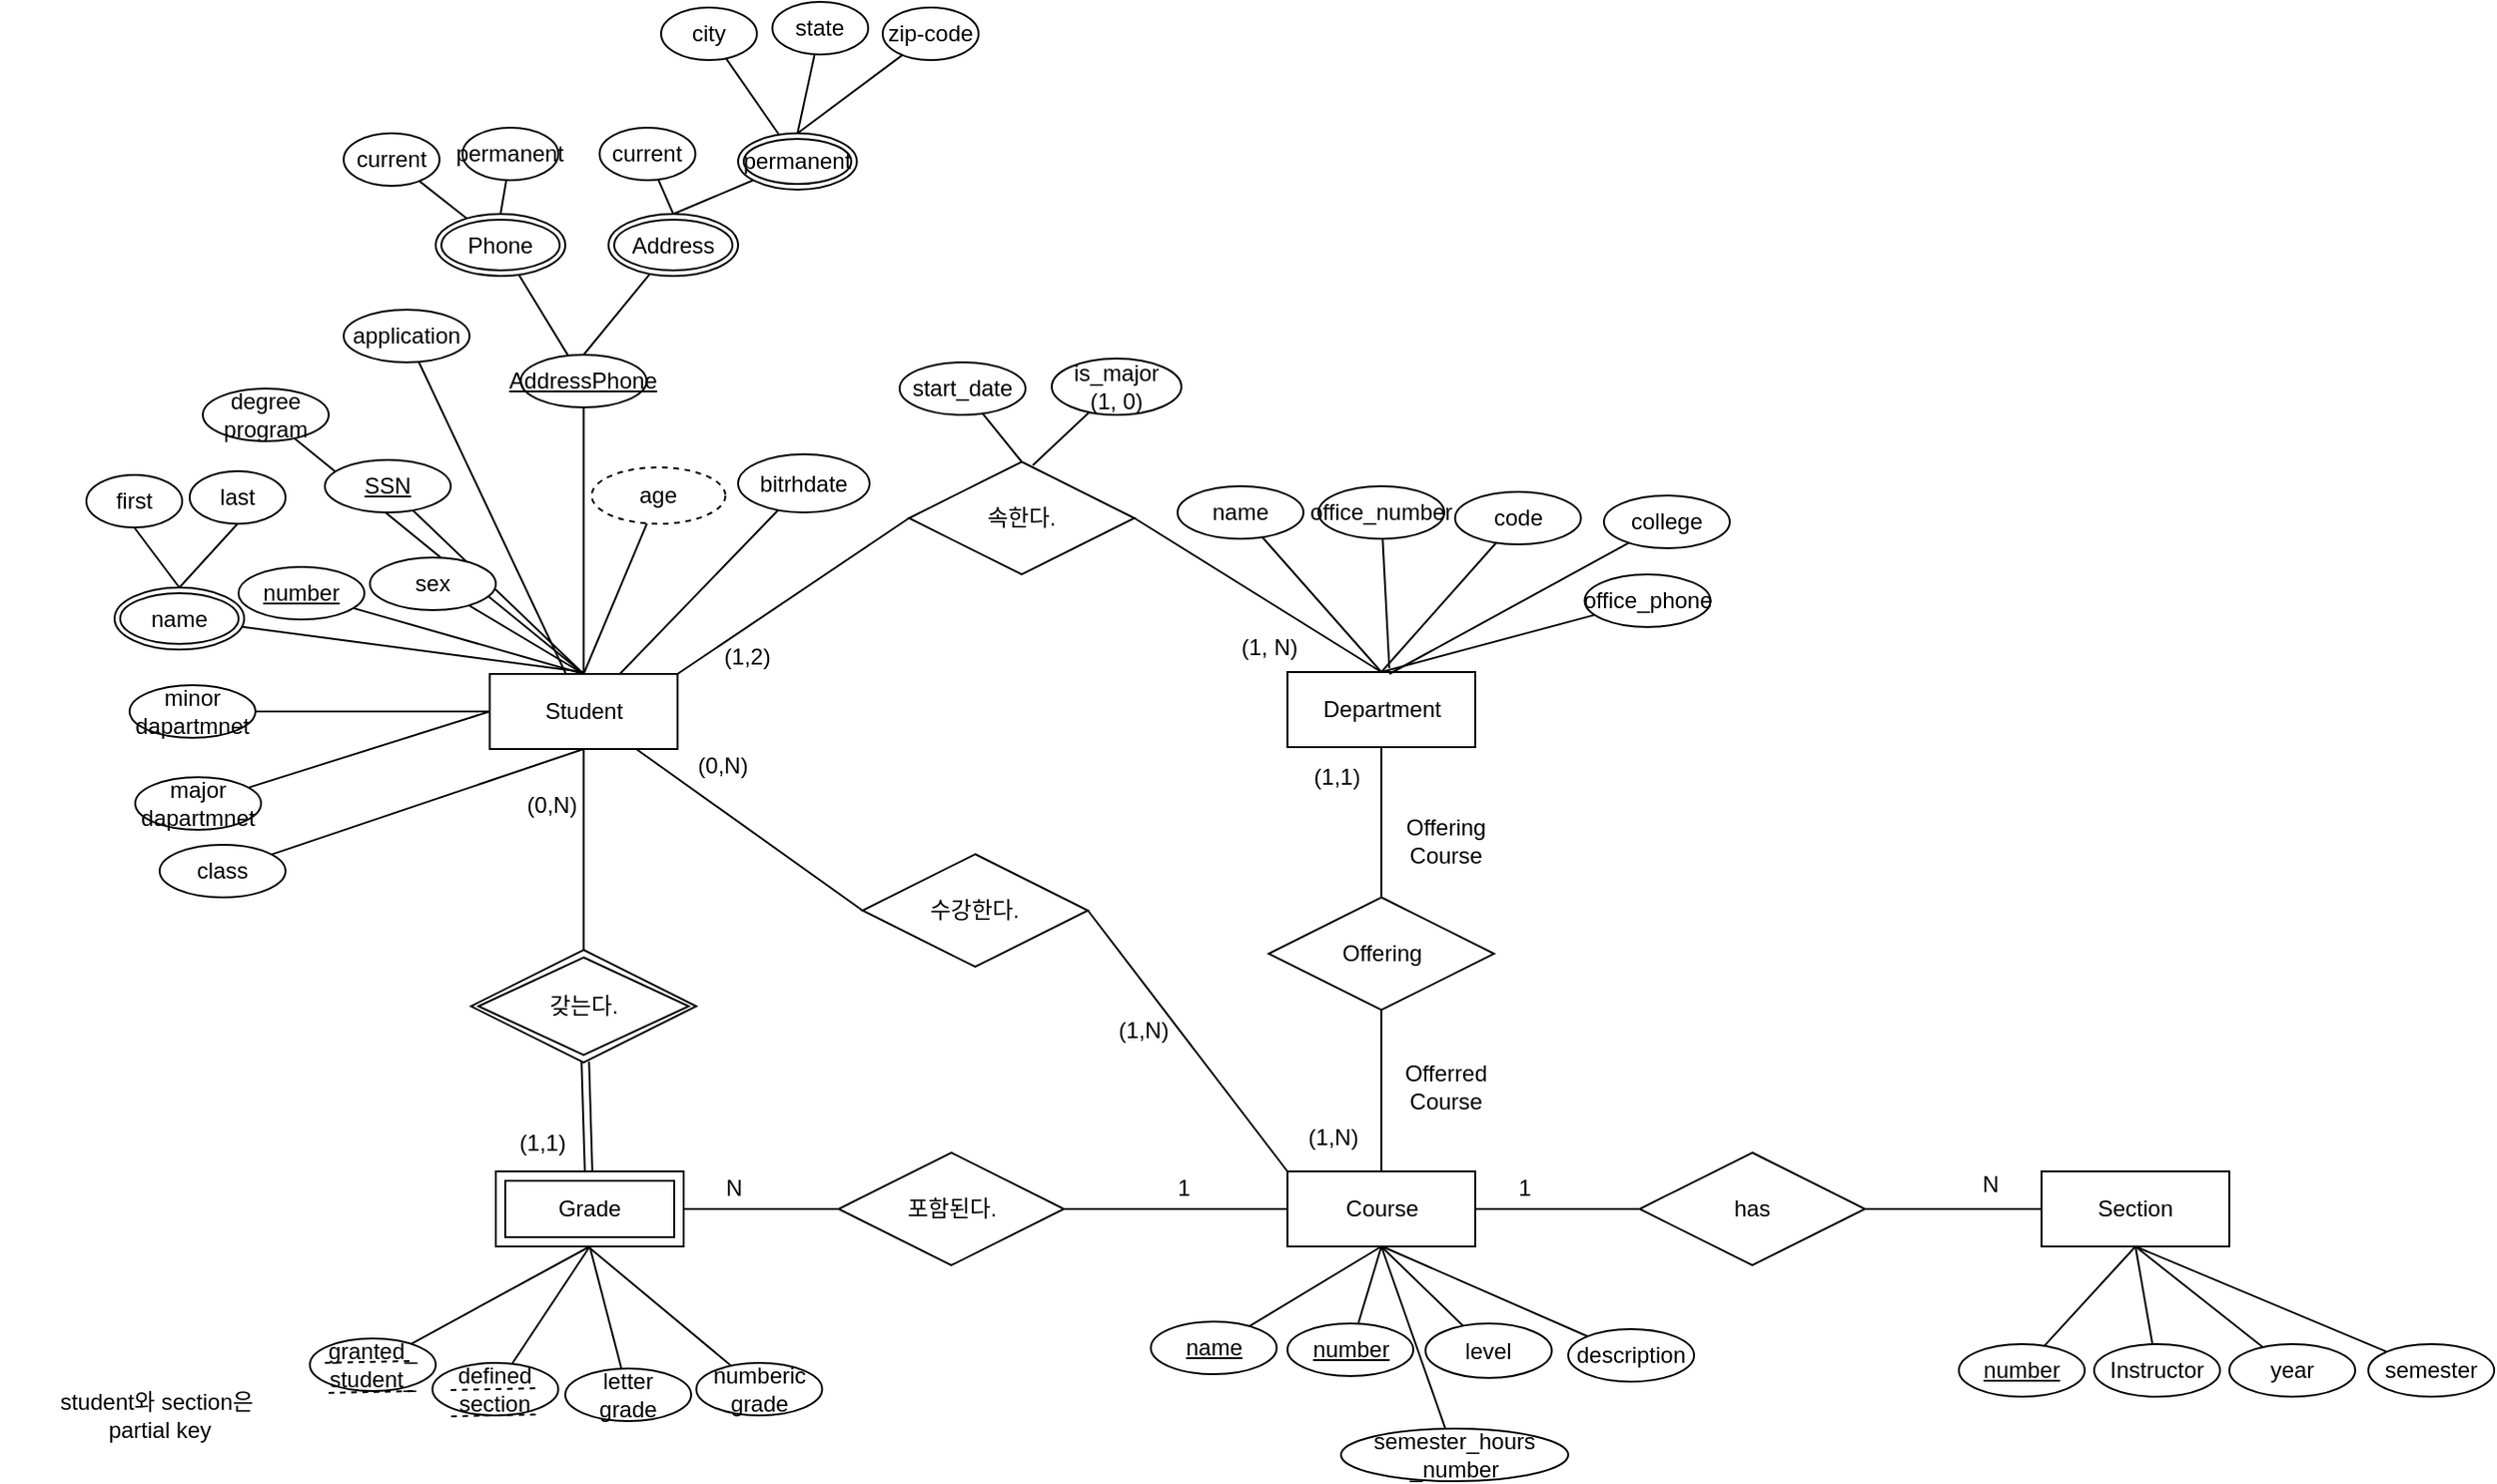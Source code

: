 <mxfile version="24.0.8" type="github">
  <diagram name="페이지-1" id="r6DfL3PB8OW9n6T8iQzD">
    <mxGraphModel dx="1034" dy="-1164" grid="0" gridSize="10" guides="1" tooltips="1" connect="1" arrows="1" fold="1" page="1" pageScale="1" pageWidth="1600" pageHeight="900" math="0" shadow="0">
      <root>
        <mxCell id="0" />
        <mxCell id="1" parent="0" />
        <mxCell id="EUwqJAAsOdJ6edNQOykV-88" value="application" style="ellipse;whiteSpace=wrap;html=1;align=center;" parent="1" vertex="1">
          <mxGeometry x="208" y="2046" width="67" height="28" as="geometry" />
        </mxCell>
        <mxCell id="P7TgxhgFr9sDiZiFOefg-29" style="edgeStyle=orthogonalEdgeStyle;rounded=0;orthogonalLoop=1;jettySize=auto;html=1;entryX=0;entryY=0.5;entryDx=0;entryDy=0;endArrow=none;endFill=0;" parent="1" source="EUwqJAAsOdJ6edNQOykV-24" target="P7TgxhgFr9sDiZiFOefg-27" edge="1">
          <mxGeometry relative="1" as="geometry" />
        </mxCell>
        <mxCell id="EUwqJAAsOdJ6edNQOykV-24" value="Course" style="whiteSpace=wrap;html=1;align=center;" parent="1" vertex="1">
          <mxGeometry x="710.5" y="2505" width="100" height="40" as="geometry" />
        </mxCell>
        <mxCell id="EUwqJAAsOdJ6edNQOykV-120" style="edgeStyle=orthogonalEdgeStyle;rounded=0;orthogonalLoop=1;jettySize=auto;html=1;endArrow=none;endFill=0;" parent="1" source="EUwqJAAsOdJ6edNQOykV-25" target="EUwqJAAsOdJ6edNQOykV-28" edge="1">
          <mxGeometry relative="1" as="geometry" />
        </mxCell>
        <mxCell id="EUwqJAAsOdJ6edNQOykV-25" value="Department" style="whiteSpace=wrap;html=1;align=center;" parent="1" vertex="1">
          <mxGeometry x="710.5" y="2239" width="100" height="40" as="geometry" />
        </mxCell>
        <mxCell id="EUwqJAAsOdJ6edNQOykV-34" style="rounded=0;orthogonalLoop=1;jettySize=auto;html=1;entryX=0;entryY=0.5;entryDx=0;entryDy=0;endArrow=none;endFill=0;exitX=1;exitY=0;exitDx=0;exitDy=0;" parent="1" source="EUwqJAAsOdJ6edNQOykV-26" target="EUwqJAAsOdJ6edNQOykV-27" edge="1">
          <mxGeometry relative="1" as="geometry" />
        </mxCell>
        <mxCell id="P7TgxhgFr9sDiZiFOefg-3" style="rounded=0;orthogonalLoop=1;jettySize=auto;html=1;entryX=0;entryY=0.5;entryDx=0;entryDy=0;endArrow=none;endFill=0;" parent="1" source="EUwqJAAsOdJ6edNQOykV-26" target="P7TgxhgFr9sDiZiFOefg-2" edge="1">
          <mxGeometry relative="1" as="geometry">
            <mxPoint x="505" y="2380" as="targetPoint" />
          </mxGeometry>
        </mxCell>
        <mxCell id="P7TgxhgFr9sDiZiFOefg-14" style="edgeStyle=orthogonalEdgeStyle;rounded=0;orthogonalLoop=1;jettySize=auto;html=1;endArrow=none;endFill=0;" parent="1" source="EUwqJAAsOdJ6edNQOykV-26" target="P7TgxhgFr9sDiZiFOefg-13" edge="1">
          <mxGeometry relative="1" as="geometry" />
        </mxCell>
        <mxCell id="EUwqJAAsOdJ6edNQOykV-26" value="Student" style="whiteSpace=wrap;html=1;align=center;" parent="1" vertex="1">
          <mxGeometry x="285.75" y="2240" width="100" height="40" as="geometry" />
        </mxCell>
        <mxCell id="EUwqJAAsOdJ6edNQOykV-104" style="rounded=0;orthogonalLoop=1;jettySize=auto;html=1;entryX=0.5;entryY=0;entryDx=0;entryDy=0;endArrow=none;endFill=0;exitX=1;exitY=0.5;exitDx=0;exitDy=0;" parent="1" source="EUwqJAAsOdJ6edNQOykV-27" target="EUwqJAAsOdJ6edNQOykV-25" edge="1">
          <mxGeometry relative="1" as="geometry" />
        </mxCell>
        <mxCell id="EUwqJAAsOdJ6edNQOykV-27" value="속한다." style="shape=rhombus;perimeter=rhombusPerimeter;whiteSpace=wrap;html=1;align=center;" parent="1" vertex="1">
          <mxGeometry x="509" y="2127" width="120" height="60" as="geometry" />
        </mxCell>
        <mxCell id="EUwqJAAsOdJ6edNQOykV-121" style="rounded=0;orthogonalLoop=1;jettySize=auto;html=1;endArrow=none;endFill=0;" parent="1" source="EUwqJAAsOdJ6edNQOykV-28" target="EUwqJAAsOdJ6edNQOykV-24" edge="1">
          <mxGeometry relative="1" as="geometry" />
        </mxCell>
        <mxCell id="EUwqJAAsOdJ6edNQOykV-28" value="Offering" style="shape=rhombus;perimeter=rhombusPerimeter;whiteSpace=wrap;html=1;align=center;" parent="1" vertex="1">
          <mxGeometry x="700.5" y="2359" width="120" height="60" as="geometry" />
        </mxCell>
        <mxCell id="EUwqJAAsOdJ6edNQOykV-51" style="rounded=0;orthogonalLoop=1;jettySize=auto;html=1;entryX=0.5;entryY=0;entryDx=0;entryDy=0;endArrow=none;endFill=0;" parent="1" source="EUwqJAAsOdJ6edNQOykV-37" target="EUwqJAAsOdJ6edNQOykV-26" edge="1">
          <mxGeometry relative="1" as="geometry" />
        </mxCell>
        <mxCell id="EUwqJAAsOdJ6edNQOykV-49" style="rounded=0;orthogonalLoop=1;jettySize=auto;html=1;endArrow=none;endFill=0;" parent="1" source="EUwqJAAsOdJ6edNQOykV-40" edge="1">
          <mxGeometry relative="1" as="geometry">
            <mxPoint x="335.75" y="2240" as="targetPoint" />
          </mxGeometry>
        </mxCell>
        <mxCell id="EUwqJAAsOdJ6edNQOykV-40" value="&lt;u&gt;number&lt;/u&gt;" style="ellipse;whiteSpace=wrap;html=1;align=center;" parent="1" vertex="1">
          <mxGeometry x="152" y="2183" width="67" height="28" as="geometry" />
        </mxCell>
        <mxCell id="EUwqJAAsOdJ6edNQOykV-45" style="rounded=0;orthogonalLoop=1;jettySize=auto;html=1;entryX=0.5;entryY=1;entryDx=0;entryDy=0;startArrow=none;startFill=0;endArrow=none;endFill=0;exitX=0.5;exitY=0;exitDx=0;exitDy=0;" parent="1" source="EUwqJAAsOdJ6edNQOykV-48" target="EUwqJAAsOdJ6edNQOykV-42" edge="1">
          <mxGeometry relative="1" as="geometry">
            <mxPoint x="123.5" y="2169" as="sourcePoint" />
          </mxGeometry>
        </mxCell>
        <mxCell id="EUwqJAAsOdJ6edNQOykV-47" style="rounded=0;orthogonalLoop=1;jettySize=auto;html=1;entryX=0.5;entryY=1;entryDx=0;entryDy=0;endArrow=none;endFill=0;exitX=0.5;exitY=0;exitDx=0;exitDy=0;" parent="1" source="EUwqJAAsOdJ6edNQOykV-48" target="EUwqJAAsOdJ6edNQOykV-43" edge="1">
          <mxGeometry relative="1" as="geometry">
            <mxPoint x="187.293" y="2176.41" as="sourcePoint" />
          </mxGeometry>
        </mxCell>
        <mxCell id="EUwqJAAsOdJ6edNQOykV-42" value="first" style="ellipse;whiteSpace=wrap;html=1;align=center;" parent="1" vertex="1">
          <mxGeometry x="71" y="2134" width="51" height="28" as="geometry" />
        </mxCell>
        <mxCell id="EUwqJAAsOdJ6edNQOykV-43" value="last" style="ellipse;whiteSpace=wrap;html=1;align=center;" parent="1" vertex="1">
          <mxGeometry x="126" y="2132" width="51" height="28" as="geometry" />
        </mxCell>
        <mxCell id="EUwqJAAsOdJ6edNQOykV-50" style="rounded=0;orthogonalLoop=1;jettySize=auto;html=1;endArrow=none;endFill=0;" parent="1" source="EUwqJAAsOdJ6edNQOykV-48" edge="1">
          <mxGeometry relative="1" as="geometry">
            <mxPoint x="335.75" y="2239" as="targetPoint" />
          </mxGeometry>
        </mxCell>
        <mxCell id="EUwqJAAsOdJ6edNQOykV-48" value="name" style="ellipse;shape=doubleEllipse;margin=3;whiteSpace=wrap;html=1;align=center;" parent="1" vertex="1">
          <mxGeometry x="86" y="2194" width="69" height="33" as="geometry" />
        </mxCell>
        <mxCell id="EUwqJAAsOdJ6edNQOykV-61" style="rounded=0;orthogonalLoop=1;jettySize=auto;html=1;endArrow=none;endFill=0;" parent="1" source="EUwqJAAsOdJ6edNQOykV-53" target="EUwqJAAsOdJ6edNQOykV-60" edge="1">
          <mxGeometry relative="1" as="geometry" />
        </mxCell>
        <mxCell id="EUwqJAAsOdJ6edNQOykV-53" value="Phone" style="ellipse;shape=doubleEllipse;margin=3;whiteSpace=wrap;html=1;align=center;" parent="1" vertex="1">
          <mxGeometry x="257" y="1995" width="69" height="33" as="geometry" />
        </mxCell>
        <mxCell id="EUwqJAAsOdJ6edNQOykV-62" style="rounded=0;orthogonalLoop=1;jettySize=auto;html=1;entryX=0.5;entryY=0;entryDx=0;entryDy=0;endArrow=none;endFill=0;" parent="1" source="EUwqJAAsOdJ6edNQOykV-54" target="EUwqJAAsOdJ6edNQOykV-60" edge="1">
          <mxGeometry relative="1" as="geometry" />
        </mxCell>
        <mxCell id="EUwqJAAsOdJ6edNQOykV-54" value="Address" style="ellipse;shape=doubleEllipse;margin=3;whiteSpace=wrap;html=1;align=center;" parent="1" vertex="1">
          <mxGeometry x="349" y="1995" width="69" height="33" as="geometry" />
        </mxCell>
        <mxCell id="EUwqJAAsOdJ6edNQOykV-59" style="rounded=0;orthogonalLoop=1;jettySize=auto;html=1;entryX=0.5;entryY=0;entryDx=0;entryDy=0;endArrow=none;endFill=0;" parent="1" source="EUwqJAAsOdJ6edNQOykV-56" target="EUwqJAAsOdJ6edNQOykV-53" edge="1">
          <mxGeometry relative="1" as="geometry" />
        </mxCell>
        <mxCell id="EUwqJAAsOdJ6edNQOykV-56" value="permanent" style="ellipse;whiteSpace=wrap;html=1;align=center;" parent="1" vertex="1">
          <mxGeometry x="271.25" y="1949" width="51" height="28" as="geometry" />
        </mxCell>
        <mxCell id="EUwqJAAsOdJ6edNQOykV-58" style="rounded=0;orthogonalLoop=1;jettySize=auto;html=1;endArrow=none;endFill=0;" parent="1" source="EUwqJAAsOdJ6edNQOykV-57" target="EUwqJAAsOdJ6edNQOykV-53" edge="1">
          <mxGeometry relative="1" as="geometry" />
        </mxCell>
        <mxCell id="EUwqJAAsOdJ6edNQOykV-57" value="current" style="ellipse;whiteSpace=wrap;html=1;align=center;" parent="1" vertex="1">
          <mxGeometry x="208" y="1952" width="51" height="28" as="geometry" />
        </mxCell>
        <mxCell id="EUwqJAAsOdJ6edNQOykV-76" style="rounded=0;orthogonalLoop=1;jettySize=auto;html=1;endArrow=none;endFill=0;" parent="1" source="EUwqJAAsOdJ6edNQOykV-60" target="EUwqJAAsOdJ6edNQOykV-26" edge="1">
          <mxGeometry relative="1" as="geometry" />
        </mxCell>
        <mxCell id="EUwqJAAsOdJ6edNQOykV-60" value="&lt;u&gt;AddressPhone&lt;/u&gt;" style="ellipse;whiteSpace=wrap;html=1;align=center;" parent="1" vertex="1">
          <mxGeometry x="302.25" y="2070" width="67" height="28" as="geometry" />
        </mxCell>
        <mxCell id="EUwqJAAsOdJ6edNQOykV-74" style="rounded=0;orthogonalLoop=1;jettySize=auto;html=1;entryX=0.5;entryY=0;entryDx=0;entryDy=0;endArrow=none;endFill=0;" parent="1" source="EUwqJAAsOdJ6edNQOykV-63" target="EUwqJAAsOdJ6edNQOykV-54" edge="1">
          <mxGeometry relative="1" as="geometry" />
        </mxCell>
        <mxCell id="EUwqJAAsOdJ6edNQOykV-63" value="current" style="ellipse;whiteSpace=wrap;html=1;align=center;" parent="1" vertex="1">
          <mxGeometry x="344.25" y="1949" width="51" height="28" as="geometry" />
        </mxCell>
        <mxCell id="EUwqJAAsOdJ6edNQOykV-75" style="rounded=0;orthogonalLoop=1;jettySize=auto;html=1;entryX=0.5;entryY=0;entryDx=0;entryDy=0;endArrow=none;endFill=0;" parent="1" source="EUwqJAAsOdJ6edNQOykV-65" target="EUwqJAAsOdJ6edNQOykV-54" edge="1">
          <mxGeometry relative="1" as="geometry" />
        </mxCell>
        <mxCell id="EUwqJAAsOdJ6edNQOykV-65" value="permanent" style="ellipse;shape=doubleEllipse;margin=3;whiteSpace=wrap;html=1;align=center;" parent="1" vertex="1">
          <mxGeometry x="418" y="1952" width="63.25" height="30" as="geometry" />
        </mxCell>
        <mxCell id="EUwqJAAsOdJ6edNQOykV-69" style="rounded=0;orthogonalLoop=1;jettySize=auto;html=1;endArrow=none;endFill=0;" parent="1" source="EUwqJAAsOdJ6edNQOykV-66" target="EUwqJAAsOdJ6edNQOykV-65" edge="1">
          <mxGeometry relative="1" as="geometry" />
        </mxCell>
        <mxCell id="EUwqJAAsOdJ6edNQOykV-66" value="city" style="ellipse;whiteSpace=wrap;html=1;align=center;" parent="1" vertex="1">
          <mxGeometry x="377" y="1885" width="51" height="28" as="geometry" />
        </mxCell>
        <mxCell id="EUwqJAAsOdJ6edNQOykV-72" style="rounded=0;orthogonalLoop=1;jettySize=auto;html=1;entryX=0.5;entryY=0;entryDx=0;entryDy=0;endArrow=none;endFill=0;" parent="1" source="EUwqJAAsOdJ6edNQOykV-67" target="EUwqJAAsOdJ6edNQOykV-65" edge="1">
          <mxGeometry relative="1" as="geometry" />
        </mxCell>
        <mxCell id="EUwqJAAsOdJ6edNQOykV-67" value="state" style="ellipse;whiteSpace=wrap;html=1;align=center;" parent="1" vertex="1">
          <mxGeometry x="436.25" y="1882" width="51" height="28" as="geometry" />
        </mxCell>
        <mxCell id="EUwqJAAsOdJ6edNQOykV-73" style="rounded=0;orthogonalLoop=1;jettySize=auto;html=1;entryX=0.5;entryY=0;entryDx=0;entryDy=0;endArrow=none;endFill=0;" parent="1" source="EUwqJAAsOdJ6edNQOykV-68" target="EUwqJAAsOdJ6edNQOykV-65" edge="1">
          <mxGeometry relative="1" as="geometry" />
        </mxCell>
        <mxCell id="EUwqJAAsOdJ6edNQOykV-68" value="zip-code" style="ellipse;whiteSpace=wrap;html=1;align=center;" parent="1" vertex="1">
          <mxGeometry x="495" y="1885" width="51" height="28" as="geometry" />
        </mxCell>
        <mxCell id="EUwqJAAsOdJ6edNQOykV-95" style="rounded=0;orthogonalLoop=1;jettySize=auto;html=1;entryX=0.5;entryY=0;entryDx=0;entryDy=0;endArrow=none;endFill=0;" parent="1" source="EUwqJAAsOdJ6edNQOykV-78" target="EUwqJAAsOdJ6edNQOykV-26" edge="1">
          <mxGeometry relative="1" as="geometry" />
        </mxCell>
        <mxCell id="EUwqJAAsOdJ6edNQOykV-94" style="rounded=0;orthogonalLoop=1;jettySize=auto;html=1;endArrow=none;endFill=0;entryX=0.5;entryY=1;entryDx=0;entryDy=0;" parent="1" source="EUwqJAAsOdJ6edNQOykV-79" target="EUwqJAAsOdJ6edNQOykV-26" edge="1">
          <mxGeometry relative="1" as="geometry">
            <mxPoint x="341.474" y="2282.579" as="targetPoint" />
          </mxGeometry>
        </mxCell>
        <mxCell id="EUwqJAAsOdJ6edNQOykV-79" value="class" style="ellipse;whiteSpace=wrap;html=1;align=center;" parent="1" vertex="1">
          <mxGeometry x="110" y="2331" width="67" height="28" as="geometry" />
        </mxCell>
        <mxCell id="EUwqJAAsOdJ6edNQOykV-92" style="rounded=0;orthogonalLoop=1;jettySize=auto;html=1;entryX=0;entryY=0.5;entryDx=0;entryDy=0;endArrow=none;endFill=0;" parent="1" source="EUwqJAAsOdJ6edNQOykV-80" target="EUwqJAAsOdJ6edNQOykV-26" edge="1">
          <mxGeometry relative="1" as="geometry" />
        </mxCell>
        <mxCell id="EUwqJAAsOdJ6edNQOykV-80" value="major dapartmnet" style="ellipse;whiteSpace=wrap;html=1;align=center;" parent="1" vertex="1">
          <mxGeometry x="97" y="2295" width="67" height="28" as="geometry" />
        </mxCell>
        <mxCell id="EUwqJAAsOdJ6edNQOykV-90" style="rounded=0;orthogonalLoop=1;jettySize=auto;html=1;entryX=0;entryY=0.5;entryDx=0;entryDy=0;endArrow=none;endFill=0;" parent="1" source="EUwqJAAsOdJ6edNQOykV-82" target="EUwqJAAsOdJ6edNQOykV-26" edge="1">
          <mxGeometry relative="1" as="geometry" />
        </mxCell>
        <mxCell id="EUwqJAAsOdJ6edNQOykV-82" value="minor dapartmnet" style="ellipse;whiteSpace=wrap;html=1;align=center;" parent="1" vertex="1">
          <mxGeometry x="94" y="2246" width="67" height="28" as="geometry" />
        </mxCell>
        <mxCell id="EUwqJAAsOdJ6edNQOykV-99" style="rounded=0;orthogonalLoop=1;jettySize=auto;html=1;endArrow=none;endFill=0;" parent="1" source="EUwqJAAsOdJ6edNQOykV-84" target="EUwqJAAsOdJ6edNQOykV-26" edge="1">
          <mxGeometry relative="1" as="geometry" />
        </mxCell>
        <mxCell id="EUwqJAAsOdJ6edNQOykV-84" value="bitrhdate" style="ellipse;whiteSpace=wrap;html=1;align=center;" parent="1" vertex="1">
          <mxGeometry x="418" y="2123" width="70" height="31" as="geometry" />
        </mxCell>
        <mxCell id="EUwqJAAsOdJ6edNQOykV-97" style="rounded=0;orthogonalLoop=1;jettySize=auto;html=1;entryX=0.5;entryY=0;entryDx=0;entryDy=0;endArrow=none;endFill=0;" parent="1" source="EUwqJAAsOdJ6edNQOykV-86" target="EUwqJAAsOdJ6edNQOykV-26" edge="1">
          <mxGeometry relative="1" as="geometry" />
        </mxCell>
        <mxCell id="EUwqJAAsOdJ6edNQOykV-86" value="age" style="ellipse;whiteSpace=wrap;html=1;align=center;dashed=1;" parent="1" vertex="1">
          <mxGeometry x="340" y="2130" width="71.25" height="30" as="geometry" />
        </mxCell>
        <mxCell id="EUwqJAAsOdJ6edNQOykV-103" style="rounded=0;orthogonalLoop=1;jettySize=auto;html=1;endArrow=none;endFill=0;entryX=0.5;entryY=0;entryDx=0;entryDy=0;" parent="1" source="EUwqJAAsOdJ6edNQOykV-87" target="EUwqJAAsOdJ6edNQOykV-26" edge="1">
          <mxGeometry relative="1" as="geometry" />
        </mxCell>
        <mxCell id="EUwqJAAsOdJ6edNQOykV-87" value="degree&lt;div&gt;program&lt;/div&gt;" style="ellipse;whiteSpace=wrap;html=1;align=center;" parent="1" vertex="1">
          <mxGeometry x="133" y="2088" width="67" height="28" as="geometry" />
        </mxCell>
        <mxCell id="EUwqJAAsOdJ6edNQOykV-101" style="rounded=0;orthogonalLoop=1;jettySize=auto;html=1;endArrow=none;endFill=0;" parent="1" source="EUwqJAAsOdJ6edNQOykV-88" target="EUwqJAAsOdJ6edNQOykV-26" edge="1">
          <mxGeometry relative="1" as="geometry" />
        </mxCell>
        <mxCell id="EUwqJAAsOdJ6edNQOykV-37" value="&lt;u&gt;SSN&lt;/u&gt;" style="ellipse;whiteSpace=wrap;html=1;align=center;" parent="1" vertex="1">
          <mxGeometry x="198" y="2126" width="67" height="28" as="geometry" />
        </mxCell>
        <mxCell id="EUwqJAAsOdJ6edNQOykV-78" value="sex" style="ellipse;whiteSpace=wrap;html=1;align=center;" parent="1" vertex="1">
          <mxGeometry x="222" y="2178" width="67" height="28" as="geometry" />
        </mxCell>
        <mxCell id="EUwqJAAsOdJ6edNQOykV-113" style="rounded=0;orthogonalLoop=1;jettySize=auto;html=1;entryX=0.5;entryY=0;entryDx=0;entryDy=0;endArrow=none;endFill=0;" parent="1" source="EUwqJAAsOdJ6edNQOykV-106" target="EUwqJAAsOdJ6edNQOykV-25" edge="1">
          <mxGeometry relative="1" as="geometry" />
        </mxCell>
        <mxCell id="EUwqJAAsOdJ6edNQOykV-106" value="office_phone" style="ellipse;whiteSpace=wrap;html=1;align=center;" parent="1" vertex="1">
          <mxGeometry x="868.75" y="2187" width="67" height="28" as="geometry" />
        </mxCell>
        <mxCell id="EUwqJAAsOdJ6edNQOykV-114" style="rounded=0;orthogonalLoop=1;jettySize=auto;html=1;endArrow=none;endFill=0;" parent="1" source="EUwqJAAsOdJ6edNQOykV-107" edge="1">
          <mxGeometry relative="1" as="geometry">
            <mxPoint x="764.75" y="2237" as="targetPoint" />
          </mxGeometry>
        </mxCell>
        <mxCell id="EUwqJAAsOdJ6edNQOykV-107" value="office_number" style="ellipse;whiteSpace=wrap;html=1;align=center;" parent="1" vertex="1">
          <mxGeometry x="727" y="2140" width="67" height="28" as="geometry" />
        </mxCell>
        <mxCell id="EUwqJAAsOdJ6edNQOykV-112" style="rounded=0;orthogonalLoop=1;jettySize=auto;html=1;endArrow=none;endFill=0;entryX=0.5;entryY=0;entryDx=0;entryDy=0;" parent="1" source="EUwqJAAsOdJ6edNQOykV-108" target="EUwqJAAsOdJ6edNQOykV-25" edge="1">
          <mxGeometry relative="1" as="geometry" />
        </mxCell>
        <mxCell id="EUwqJAAsOdJ6edNQOykV-108" value="code" style="ellipse;whiteSpace=wrap;html=1;align=center;" parent="1" vertex="1">
          <mxGeometry x="799.75" y="2143" width="67" height="28" as="geometry" />
        </mxCell>
        <mxCell id="EUwqJAAsOdJ6edNQOykV-111" style="rounded=0;orthogonalLoop=1;jettySize=auto;html=1;entryX=0.5;entryY=0;entryDx=0;entryDy=0;endArrow=none;endFill=0;" parent="1" source="EUwqJAAsOdJ6edNQOykV-109" target="EUwqJAAsOdJ6edNQOykV-25" edge="1">
          <mxGeometry relative="1" as="geometry" />
        </mxCell>
        <mxCell id="EUwqJAAsOdJ6edNQOykV-109" value="name" style="ellipse;whiteSpace=wrap;html=1;align=center;" parent="1" vertex="1">
          <mxGeometry x="652" y="2140" width="67" height="28" as="geometry" />
        </mxCell>
        <mxCell id="EUwqJAAsOdJ6edNQOykV-115" style="rounded=0;orthogonalLoop=1;jettySize=auto;html=1;endArrow=none;endFill=0;" parent="1" source="EUwqJAAsOdJ6edNQOykV-110" edge="1">
          <mxGeometry relative="1" as="geometry">
            <mxPoint x="764.75" y="2240" as="targetPoint" />
          </mxGeometry>
        </mxCell>
        <mxCell id="EUwqJAAsOdJ6edNQOykV-110" value="college" style="ellipse;whiteSpace=wrap;html=1;align=center;" parent="1" vertex="1">
          <mxGeometry x="879" y="2145" width="67" height="28" as="geometry" />
        </mxCell>
        <mxCell id="EUwqJAAsOdJ6edNQOykV-123" value="&lt;div&gt;Offering&lt;/div&gt;&lt;div&gt;Course&lt;/div&gt;" style="text;html=1;align=center;verticalAlign=middle;whiteSpace=wrap;rounded=0;" parent="1" vertex="1">
          <mxGeometry x="765" y="2314" width="60" height="30" as="geometry" />
        </mxCell>
        <mxCell id="EUwqJAAsOdJ6edNQOykV-124" value="(1,N)" style="text;html=1;align=center;verticalAlign=middle;whiteSpace=wrap;rounded=0;" parent="1" vertex="1">
          <mxGeometry x="704.75" y="2472" width="60" height="30" as="geometry" />
        </mxCell>
        <mxCell id="EUwqJAAsOdJ6edNQOykV-125" value="(1,1)" style="text;html=1;align=center;verticalAlign=middle;whiteSpace=wrap;rounded=0;" parent="1" vertex="1">
          <mxGeometry x="707" y="2280" width="60" height="30" as="geometry" />
        </mxCell>
        <mxCell id="P7TgxhgFr9sDiZiFOefg-8" style="rounded=0;orthogonalLoop=1;jettySize=auto;html=1;endArrow=none;endFill=0;entryX=0.5;entryY=1;entryDx=0;entryDy=0;" parent="1" source="EUwqJAAsOdJ6edNQOykV-127" target="EUwqJAAsOdJ6edNQOykV-24" edge="1">
          <mxGeometry relative="1" as="geometry">
            <mxPoint x="760" y="2545" as="targetPoint" />
          </mxGeometry>
        </mxCell>
        <mxCell id="EUwqJAAsOdJ6edNQOykV-127" value="&lt;u&gt;name&lt;/u&gt;" style="ellipse;whiteSpace=wrap;html=1;align=center;" parent="1" vertex="1">
          <mxGeometry x="637.75" y="2585" width="67" height="28" as="geometry" />
        </mxCell>
        <mxCell id="EUwqJAAsOdJ6edNQOykV-128" value="description" style="ellipse;whiteSpace=wrap;html=1;align=center;" parent="1" vertex="1">
          <mxGeometry x="860" y="2589" width="67" height="28" as="geometry" />
        </mxCell>
        <mxCell id="P7TgxhgFr9sDiZiFOefg-9" style="rounded=0;orthogonalLoop=1;jettySize=auto;html=1;endArrow=none;endFill=0;entryX=0.5;entryY=1;entryDx=0;entryDy=0;" parent="1" source="EUwqJAAsOdJ6edNQOykV-129" target="EUwqJAAsOdJ6edNQOykV-24" edge="1">
          <mxGeometry relative="1" as="geometry">
            <mxPoint x="765" y="2546" as="targetPoint" />
          </mxGeometry>
        </mxCell>
        <mxCell id="EUwqJAAsOdJ6edNQOykV-129" value="&lt;u&gt;number&lt;/u&gt;" style="ellipse;whiteSpace=wrap;html=1;align=center;" parent="1" vertex="1">
          <mxGeometry x="710.5" y="2586" width="67" height="28" as="geometry" />
        </mxCell>
        <mxCell id="P7TgxhgFr9sDiZiFOefg-12" style="rounded=0;orthogonalLoop=1;jettySize=auto;html=1;entryX=0.5;entryY=1;entryDx=0;entryDy=0;endArrow=none;endFill=0;" parent="1" source="EUwqJAAsOdJ6edNQOykV-130" target="EUwqJAAsOdJ6edNQOykV-24" edge="1">
          <mxGeometry relative="1" as="geometry" />
        </mxCell>
        <mxCell id="EUwqJAAsOdJ6edNQOykV-130" value="semester_hours&lt;div&gt;_number&lt;/div&gt;" style="ellipse;whiteSpace=wrap;html=1;align=center;" parent="1" vertex="1">
          <mxGeometry x="739" y="2642" width="121" height="28" as="geometry" />
        </mxCell>
        <mxCell id="P7TgxhgFr9sDiZiFOefg-10" style="rounded=0;orthogonalLoop=1;jettySize=auto;html=1;entryX=0.5;entryY=1;entryDx=0;entryDy=0;endArrow=none;endFill=0;" parent="1" source="EUwqJAAsOdJ6edNQOykV-131" target="EUwqJAAsOdJ6edNQOykV-24" edge="1">
          <mxGeometry relative="1" as="geometry" />
        </mxCell>
        <mxCell id="EUwqJAAsOdJ6edNQOykV-131" value="level" style="ellipse;whiteSpace=wrap;html=1;align=center;" parent="1" vertex="1">
          <mxGeometry x="784" y="2586" width="67.25" height="29" as="geometry" />
        </mxCell>
        <mxCell id="P7TgxhgFr9sDiZiFOefg-6" style="rounded=0;orthogonalLoop=1;jettySize=auto;html=1;endArrow=none;endFill=0;exitX=1;exitY=0.5;exitDx=0;exitDy=0;entryX=0;entryY=0;entryDx=0;entryDy=0;" parent="1" source="P7TgxhgFr9sDiZiFOefg-2" target="EUwqJAAsOdJ6edNQOykV-24" edge="1">
          <mxGeometry relative="1" as="geometry">
            <mxPoint x="711" y="2499" as="targetPoint" />
          </mxGeometry>
        </mxCell>
        <mxCell id="P7TgxhgFr9sDiZiFOefg-2" value="수강한다." style="shape=rhombus;perimeter=rhombusPerimeter;whiteSpace=wrap;html=1;align=center;" parent="1" vertex="1">
          <mxGeometry x="484.25" y="2336" width="120" height="60" as="geometry" />
        </mxCell>
        <mxCell id="P7TgxhgFr9sDiZiFOefg-11" style="rounded=0;orthogonalLoop=1;jettySize=auto;html=1;endArrow=none;endFill=0;" parent="1" source="EUwqJAAsOdJ6edNQOykV-128" edge="1">
          <mxGeometry relative="1" as="geometry">
            <mxPoint x="761" y="2545" as="targetPoint" />
          </mxGeometry>
        </mxCell>
        <mxCell id="P7TgxhgFr9sDiZiFOefg-16" style="rounded=0;orthogonalLoop=1;jettySize=auto;html=1;endArrow=none;endFill=0;shape=link;" parent="1" source="P7TgxhgFr9sDiZiFOefg-13" target="P7TgxhgFr9sDiZiFOefg-15" edge="1">
          <mxGeometry relative="1" as="geometry" />
        </mxCell>
        <mxCell id="P7TgxhgFr9sDiZiFOefg-13" value="갖는다." style="shape=rhombus;double=1;perimeter=rhombusPerimeter;whiteSpace=wrap;html=1;align=center;" parent="1" vertex="1">
          <mxGeometry x="275.75" y="2387" width="120" height="60" as="geometry" />
        </mxCell>
        <mxCell id="P7TgxhgFr9sDiZiFOefg-47" style="edgeStyle=orthogonalEdgeStyle;rounded=0;orthogonalLoop=1;jettySize=auto;html=1;entryX=0;entryY=0.5;entryDx=0;entryDy=0;endArrow=none;endFill=0;" parent="1" source="P7TgxhgFr9sDiZiFOefg-15" target="P7TgxhgFr9sDiZiFOefg-46" edge="1">
          <mxGeometry relative="1" as="geometry" />
        </mxCell>
        <mxCell id="P7TgxhgFr9sDiZiFOefg-15" value="Grade" style="shape=ext;margin=3;double=1;whiteSpace=wrap;html=1;align=center;" parent="1" vertex="1">
          <mxGeometry x="289" y="2505" width="100" height="40" as="geometry" />
        </mxCell>
        <mxCell id="P7TgxhgFr9sDiZiFOefg-22" style="rounded=0;orthogonalLoop=1;jettySize=auto;html=1;entryX=0.5;entryY=1;entryDx=0;entryDy=0;endArrow=none;endFill=0;" parent="1" source="P7TgxhgFr9sDiZiFOefg-17" target="P7TgxhgFr9sDiZiFOefg-15" edge="1">
          <mxGeometry relative="1" as="geometry" />
        </mxCell>
        <mxCell id="P7TgxhgFr9sDiZiFOefg-17" value="granted_&lt;div&gt;student_&lt;/div&gt;" style="ellipse;whiteSpace=wrap;html=1;align=center;" parent="1" vertex="1">
          <mxGeometry x="190" y="2594" width="67" height="28" as="geometry" />
        </mxCell>
        <mxCell id="P7TgxhgFr9sDiZiFOefg-23" style="rounded=0;orthogonalLoop=1;jettySize=auto;html=1;endArrow=none;endFill=0;entryX=0.5;entryY=1;entryDx=0;entryDy=0;" parent="1" source="P7TgxhgFr9sDiZiFOefg-18" target="P7TgxhgFr9sDiZiFOefg-15" edge="1">
          <mxGeometry relative="1" as="geometry" />
        </mxCell>
        <mxCell id="P7TgxhgFr9sDiZiFOefg-18" value="&lt;div&gt;defined&lt;/div&gt;section" style="ellipse;whiteSpace=wrap;html=1;align=center;" parent="1" vertex="1">
          <mxGeometry x="255.25" y="2607" width="67" height="28" as="geometry" />
        </mxCell>
        <mxCell id="P7TgxhgFr9sDiZiFOefg-19" value="numberic&lt;div&gt;grade&lt;/div&gt;" style="ellipse;whiteSpace=wrap;html=1;align=center;" parent="1" vertex="1">
          <mxGeometry x="395.75" y="2607" width="67" height="28" as="geometry" />
        </mxCell>
        <mxCell id="P7TgxhgFr9sDiZiFOefg-24" style="rounded=0;orthogonalLoop=1;jettySize=auto;html=1;entryX=0.5;entryY=1;entryDx=0;entryDy=0;endArrow=none;endFill=0;" parent="1" source="P7TgxhgFr9sDiZiFOefg-20" target="P7TgxhgFr9sDiZiFOefg-15" edge="1">
          <mxGeometry relative="1" as="geometry" />
        </mxCell>
        <mxCell id="P7TgxhgFr9sDiZiFOefg-20" value="letter&lt;div&gt;grade&lt;/div&gt;" style="ellipse;whiteSpace=wrap;html=1;align=center;" parent="1" vertex="1">
          <mxGeometry x="326" y="2610" width="67" height="28" as="geometry" />
        </mxCell>
        <mxCell id="P7TgxhgFr9sDiZiFOefg-25" style="rounded=0;orthogonalLoop=1;jettySize=auto;html=1;entryX=0.489;entryY=0.998;entryDx=0;entryDy=0;entryPerimeter=0;endArrow=none;endFill=0;" parent="1" source="P7TgxhgFr9sDiZiFOefg-19" target="P7TgxhgFr9sDiZiFOefg-15" edge="1">
          <mxGeometry relative="1" as="geometry" />
        </mxCell>
        <mxCell id="P7TgxhgFr9sDiZiFOefg-26" value="student와&amp;nbsp;&lt;span style=&quot;background-color: initial;&quot;&gt;section은&lt;/span&gt;&lt;div&gt;&lt;span style=&quot;background-color: initial;&quot;&gt;&amp;nbsp;partial key&lt;/span&gt;&lt;/div&gt;" style="text;html=1;align=center;verticalAlign=middle;whiteSpace=wrap;rounded=0;" parent="1" vertex="1">
          <mxGeometry x="25.5" y="2620" width="164.5" height="30" as="geometry" />
        </mxCell>
        <mxCell id="P7TgxhgFr9sDiZiFOefg-31" style="edgeStyle=orthogonalEdgeStyle;rounded=0;orthogonalLoop=1;jettySize=auto;html=1;entryX=0;entryY=0.5;entryDx=0;entryDy=0;endArrow=none;endFill=0;" parent="1" source="P7TgxhgFr9sDiZiFOefg-27" target="P7TgxhgFr9sDiZiFOefg-30" edge="1">
          <mxGeometry relative="1" as="geometry" />
        </mxCell>
        <mxCell id="P7TgxhgFr9sDiZiFOefg-27" value="has" style="shape=rhombus;perimeter=rhombusPerimeter;whiteSpace=wrap;html=1;align=center;" parent="1" vertex="1">
          <mxGeometry x="898" y="2495" width="120" height="60" as="geometry" />
        </mxCell>
        <mxCell id="P7TgxhgFr9sDiZiFOefg-30" value="Section" style="whiteSpace=wrap;html=1;align=center;" parent="1" vertex="1">
          <mxGeometry x="1112" y="2505" width="100" height="40" as="geometry" />
        </mxCell>
        <mxCell id="P7TgxhgFr9sDiZiFOefg-37" style="rounded=0;orthogonalLoop=1;jettySize=auto;html=1;endArrow=none;endFill=0;entryX=0.5;entryY=1;entryDx=0;entryDy=0;" parent="1" source="P7TgxhgFr9sDiZiFOefg-32" target="P7TgxhgFr9sDiZiFOefg-30" edge="1">
          <mxGeometry relative="1" as="geometry" />
        </mxCell>
        <mxCell id="P7TgxhgFr9sDiZiFOefg-32" value="&lt;u&gt;number&lt;/u&gt;" style="ellipse;whiteSpace=wrap;html=1;align=center;" parent="1" vertex="1">
          <mxGeometry x="1068" y="2597" width="67" height="28" as="geometry" />
        </mxCell>
        <mxCell id="P7TgxhgFr9sDiZiFOefg-38" value="" style="rounded=0;orthogonalLoop=1;jettySize=auto;html=1;endArrow=none;endFill=0;entryX=0.5;entryY=1;entryDx=0;entryDy=0;" parent="1" source="P7TgxhgFr9sDiZiFOefg-33" target="P7TgxhgFr9sDiZiFOefg-30" edge="1">
          <mxGeometry relative="1" as="geometry" />
        </mxCell>
        <mxCell id="P7TgxhgFr9sDiZiFOefg-33" value="Instructor" style="ellipse;whiteSpace=wrap;html=1;align=center;" parent="1" vertex="1">
          <mxGeometry x="1140" y="2597" width="67" height="28" as="geometry" />
        </mxCell>
        <mxCell id="P7TgxhgFr9sDiZiFOefg-40" style="rounded=0;orthogonalLoop=1;jettySize=auto;html=1;entryX=0.5;entryY=1;entryDx=0;entryDy=0;endArrow=none;endFill=0;" parent="1" source="P7TgxhgFr9sDiZiFOefg-34" target="P7TgxhgFr9sDiZiFOefg-30" edge="1">
          <mxGeometry relative="1" as="geometry" />
        </mxCell>
        <mxCell id="P7TgxhgFr9sDiZiFOefg-34" value="semester" style="ellipse;whiteSpace=wrap;html=1;align=center;" parent="1" vertex="1">
          <mxGeometry x="1286" y="2597" width="67" height="28" as="geometry" />
        </mxCell>
        <mxCell id="P7TgxhgFr9sDiZiFOefg-39" style="rounded=0;orthogonalLoop=1;jettySize=auto;html=1;entryX=0.5;entryY=1;entryDx=0;entryDy=0;endArrow=none;endFill=0;" parent="1" source="P7TgxhgFr9sDiZiFOefg-35" target="P7TgxhgFr9sDiZiFOefg-30" edge="1">
          <mxGeometry relative="1" as="geometry" />
        </mxCell>
        <mxCell id="P7TgxhgFr9sDiZiFOefg-35" value="year" style="ellipse;whiteSpace=wrap;html=1;align=center;" parent="1" vertex="1">
          <mxGeometry x="1212" y="2597" width="67" height="28" as="geometry" />
        </mxCell>
        <mxCell id="P7TgxhgFr9sDiZiFOefg-41" value="N" style="text;html=1;align=center;verticalAlign=middle;whiteSpace=wrap;rounded=0;" parent="1" vertex="1">
          <mxGeometry x="1055" y="2497" width="60" height="30" as="geometry" />
        </mxCell>
        <mxCell id="P7TgxhgFr9sDiZiFOefg-42" value="1" style="text;html=1;align=center;verticalAlign=middle;whiteSpace=wrap;rounded=0;" parent="1" vertex="1">
          <mxGeometry x="806.75" y="2499" width="60" height="30" as="geometry" />
        </mxCell>
        <mxCell id="P7TgxhgFr9sDiZiFOefg-43" value="(0,N)" style="text;html=1;align=center;verticalAlign=middle;whiteSpace=wrap;rounded=0;" parent="1" vertex="1">
          <mxGeometry x="289" y="2296" width="60" height="27" as="geometry" />
        </mxCell>
        <mxCell id="P7TgxhgFr9sDiZiFOefg-45" value="(1,1)" style="text;html=1;align=center;verticalAlign=middle;whiteSpace=wrap;rounded=0;" parent="1" vertex="1">
          <mxGeometry x="284.25" y="2475" width="60" height="30" as="geometry" />
        </mxCell>
        <mxCell id="P7TgxhgFr9sDiZiFOefg-48" style="edgeStyle=orthogonalEdgeStyle;rounded=0;orthogonalLoop=1;jettySize=auto;html=1;entryX=0;entryY=0.5;entryDx=0;entryDy=0;endArrow=none;endFill=0;" parent="1" source="P7TgxhgFr9sDiZiFOefg-46" target="EUwqJAAsOdJ6edNQOykV-24" edge="1">
          <mxGeometry relative="1" as="geometry" />
        </mxCell>
        <mxCell id="P7TgxhgFr9sDiZiFOefg-46" value="포함된다." style="shape=rhombus;perimeter=rhombusPerimeter;whiteSpace=wrap;html=1;align=center;" parent="1" vertex="1">
          <mxGeometry x="471.5" y="2495" width="120" height="60" as="geometry" />
        </mxCell>
        <mxCell id="P7TgxhgFr9sDiZiFOefg-49" value="(1,N)" style="text;html=1;align=center;verticalAlign=middle;whiteSpace=wrap;rounded=0;" parent="1" vertex="1">
          <mxGeometry x="604.25" y="2415" width="60" height="30" as="geometry" />
        </mxCell>
        <mxCell id="P7TgxhgFr9sDiZiFOefg-50" value="(0,N)" style="text;html=1;align=center;verticalAlign=middle;whiteSpace=wrap;rounded=0;" parent="1" vertex="1">
          <mxGeometry x="380" y="2274" width="60" height="30" as="geometry" />
        </mxCell>
        <mxCell id="P7TgxhgFr9sDiZiFOefg-52" style="rounded=0;orthogonalLoop=1;jettySize=auto;html=1;entryX=0.5;entryY=0;entryDx=0;entryDy=0;endArrow=none;endFill=0;" parent="1" source="P7TgxhgFr9sDiZiFOefg-51" target="EUwqJAAsOdJ6edNQOykV-27" edge="1">
          <mxGeometry relative="1" as="geometry" />
        </mxCell>
        <mxCell id="P7TgxhgFr9sDiZiFOefg-51" value="start_date" style="ellipse;whiteSpace=wrap;html=1;align=center;" parent="1" vertex="1">
          <mxGeometry x="504" y="2074" width="67" height="28" as="geometry" />
        </mxCell>
        <mxCell id="0s3rhtRO72uhiAswZy-K-4" value="is_major&lt;div&gt;(1, 0)&lt;/div&gt;" style="ellipse;whiteSpace=wrap;html=1;align=center;" vertex="1" parent="1">
          <mxGeometry x="585" y="2072" width="69" height="30" as="geometry" />
        </mxCell>
        <mxCell id="0s3rhtRO72uhiAswZy-K-5" style="rounded=0;orthogonalLoop=1;jettySize=auto;html=1;entryX=0.549;entryY=0.031;entryDx=0;entryDy=0;entryPerimeter=0;endArrow=none;endFill=0;" edge="1" parent="1" source="0s3rhtRO72uhiAswZy-K-4" target="EUwqJAAsOdJ6edNQOykV-27">
          <mxGeometry relative="1" as="geometry" />
        </mxCell>
        <mxCell id="0s3rhtRO72uhiAswZy-K-7" value="(1,2)" style="text;html=1;align=center;verticalAlign=middle;whiteSpace=wrap;rounded=0;" vertex="1" parent="1">
          <mxGeometry x="393" y="2216" width="60" height="30" as="geometry" />
        </mxCell>
        <mxCell id="0s3rhtRO72uhiAswZy-K-8" value="(1, N)" style="text;html=1;align=center;verticalAlign=middle;whiteSpace=wrap;rounded=0;" vertex="1" parent="1">
          <mxGeometry x="671" y="2211" width="60" height="30" as="geometry" />
        </mxCell>
        <mxCell id="0s3rhtRO72uhiAswZy-K-9" value="&lt;div&gt;Offerred&lt;/div&gt;&lt;div&gt;Course&lt;/div&gt;" style="text;html=1;align=center;verticalAlign=middle;whiteSpace=wrap;rounded=0;" vertex="1" parent="1">
          <mxGeometry x="765" y="2445" width="60" height="30" as="geometry" />
        </mxCell>
        <mxCell id="0s3rhtRO72uhiAswZy-K-10" value="1" style="text;html=1;align=center;verticalAlign=middle;whiteSpace=wrap;rounded=0;" vertex="1" parent="1">
          <mxGeometry x="620" y="2499" width="71" height="30" as="geometry" />
        </mxCell>
        <mxCell id="0s3rhtRO72uhiAswZy-K-11" value="N" style="text;html=1;align=center;verticalAlign=middle;whiteSpace=wrap;rounded=0;" vertex="1" parent="1">
          <mxGeometry x="385.75" y="2499" width="60" height="30" as="geometry" />
        </mxCell>
        <mxCell id="0s3rhtRO72uhiAswZy-K-14" value="" style="endArrow=none;dashed=1;html=1;rounded=0;" edge="1" parent="1">
          <mxGeometry width="50" height="50" relative="1" as="geometry">
            <mxPoint x="198" y="2607" as="sourcePoint" />
            <mxPoint x="245" y="2606" as="targetPoint" />
          </mxGeometry>
        </mxCell>
        <mxCell id="0s3rhtRO72uhiAswZy-K-15" value="" style="endArrow=none;dashed=1;html=1;rounded=0;" edge="1" parent="1">
          <mxGeometry width="50" height="50" relative="1" as="geometry">
            <mxPoint x="200" y="2623" as="sourcePoint" />
            <mxPoint x="247" y="2622" as="targetPoint" />
          </mxGeometry>
        </mxCell>
        <mxCell id="0s3rhtRO72uhiAswZy-K-16" value="" style="endArrow=none;dashed=1;html=1;rounded=0;" edge="1" parent="1">
          <mxGeometry width="50" height="50" relative="1" as="geometry">
            <mxPoint x="265" y="2621.5" as="sourcePoint" />
            <mxPoint x="312" y="2620.5" as="targetPoint" />
          </mxGeometry>
        </mxCell>
        <mxCell id="0s3rhtRO72uhiAswZy-K-17" value="" style="endArrow=none;dashed=1;html=1;rounded=0;" edge="1" parent="1">
          <mxGeometry width="50" height="50" relative="1" as="geometry">
            <mxPoint x="265.25" y="2635.5" as="sourcePoint" />
            <mxPoint x="312.25" y="2634.5" as="targetPoint" />
          </mxGeometry>
        </mxCell>
      </root>
    </mxGraphModel>
  </diagram>
</mxfile>
